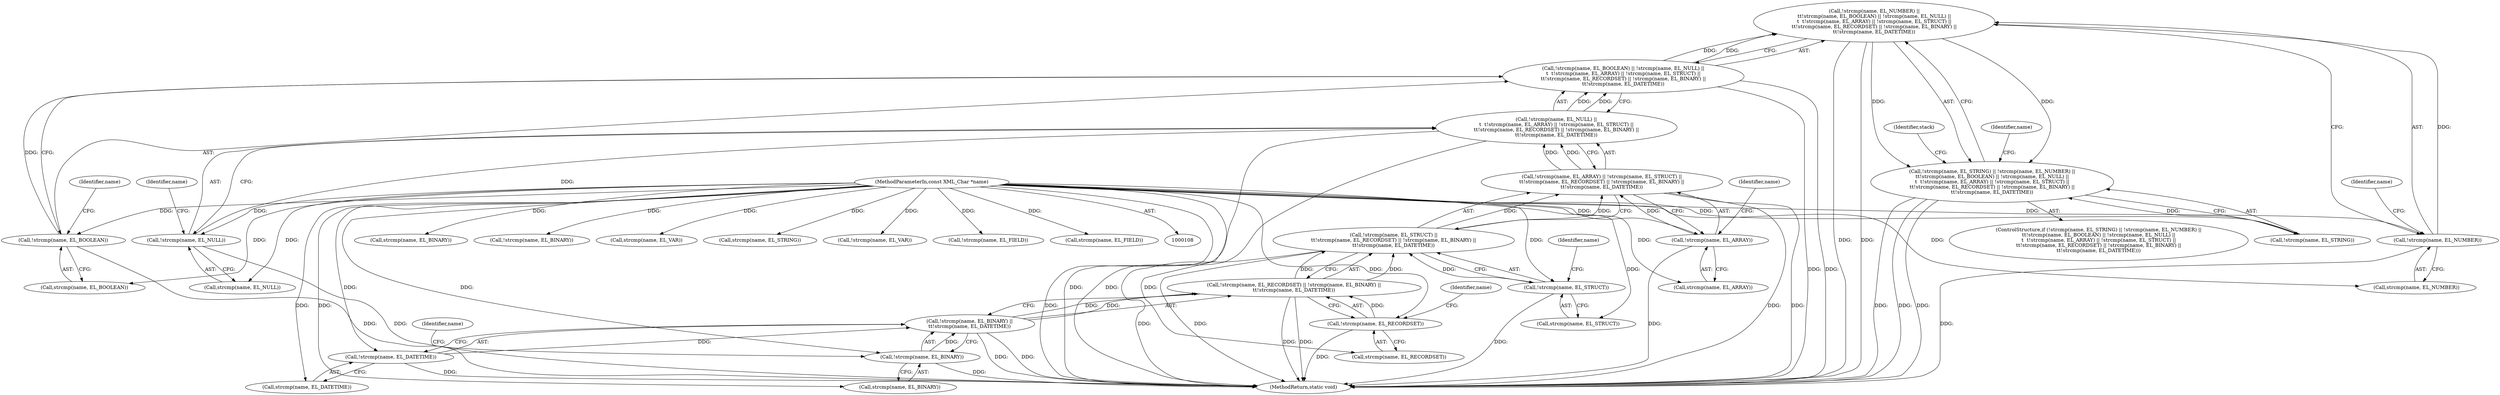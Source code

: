 digraph "0_php-src_a14fdb9746262549bbbb96abb87338bacd147e1b?w=1_0@API" {
"1000139" [label="(Call,!strcmp(name, EL_NUMBER) ||\n\t\t!strcmp(name, EL_BOOLEAN) || !strcmp(name, EL_NULL) ||\n\t  \t!strcmp(name, EL_ARRAY) || !strcmp(name, EL_STRUCT) ||\n\t\t!strcmp(name, EL_RECORDSET) || !strcmp(name, EL_BINARY) ||\n\t\t!strcmp(name, EL_DATETIME))"];
"1000140" [label="(Call,!strcmp(name, EL_NUMBER))"];
"1000110" [label="(MethodParameterIn,const XML_Char *name)"];
"1000144" [label="(Call,!strcmp(name, EL_BOOLEAN) || !strcmp(name, EL_NULL) ||\n\t  \t!strcmp(name, EL_ARRAY) || !strcmp(name, EL_STRUCT) ||\n\t\t!strcmp(name, EL_RECORDSET) || !strcmp(name, EL_BINARY) ||\n\t\t!strcmp(name, EL_DATETIME))"];
"1000145" [label="(Call,!strcmp(name, EL_BOOLEAN))"];
"1000149" [label="(Call,!strcmp(name, EL_NULL) ||\n\t  \t!strcmp(name, EL_ARRAY) || !strcmp(name, EL_STRUCT) ||\n\t\t!strcmp(name, EL_RECORDSET) || !strcmp(name, EL_BINARY) ||\n\t\t!strcmp(name, EL_DATETIME))"];
"1000150" [label="(Call,!strcmp(name, EL_NULL))"];
"1000154" [label="(Call,!strcmp(name, EL_ARRAY) || !strcmp(name, EL_STRUCT) ||\n\t\t!strcmp(name, EL_RECORDSET) || !strcmp(name, EL_BINARY) ||\n\t\t!strcmp(name, EL_DATETIME))"];
"1000155" [label="(Call,!strcmp(name, EL_ARRAY))"];
"1000159" [label="(Call,!strcmp(name, EL_STRUCT) ||\n\t\t!strcmp(name, EL_RECORDSET) || !strcmp(name, EL_BINARY) ||\n\t\t!strcmp(name, EL_DATETIME))"];
"1000160" [label="(Call,!strcmp(name, EL_STRUCT))"];
"1000164" [label="(Call,!strcmp(name, EL_RECORDSET) || !strcmp(name, EL_BINARY) ||\n\t\t!strcmp(name, EL_DATETIME))"];
"1000165" [label="(Call,!strcmp(name, EL_RECORDSET))"];
"1000169" [label="(Call,!strcmp(name, EL_BINARY) ||\n\t\t!strcmp(name, EL_DATETIME))"];
"1000170" [label="(Call,!strcmp(name, EL_BINARY))"];
"1000174" [label="(Call,!strcmp(name, EL_DATETIME))"];
"1000134" [label="(Call,!strcmp(name, EL_STRING) || !strcmp(name, EL_NUMBER) ||\n\t\t!strcmp(name, EL_BOOLEAN) || !strcmp(name, EL_NULL) ||\n\t  \t!strcmp(name, EL_ARRAY) || !strcmp(name, EL_STRUCT) ||\n\t\t!strcmp(name, EL_RECORDSET) || !strcmp(name, EL_BINARY) ||\n\t\t!strcmp(name, EL_DATETIME))"];
"1000150" [label="(Call,!strcmp(name, EL_NULL))"];
"1000171" [label="(Call,strcmp(name, EL_BINARY))"];
"1000141" [label="(Call,strcmp(name, EL_NUMBER))"];
"1000214" [label="(Call,strcmp(name, EL_BINARY))"];
"1000149" [label="(Call,!strcmp(name, EL_NULL) ||\n\t  \t!strcmp(name, EL_ARRAY) || !strcmp(name, EL_STRUCT) ||\n\t\t!strcmp(name, EL_RECORDSET) || !strcmp(name, EL_BINARY) ||\n\t\t!strcmp(name, EL_DATETIME))"];
"1000151" [label="(Call,strcmp(name, EL_NULL))"];
"1000176" [label="(Identifier,name)"];
"1000147" [label="(Identifier,name)"];
"1000146" [label="(Call,strcmp(name, EL_BOOLEAN))"];
"1000160" [label="(Call,!strcmp(name, EL_STRUCT))"];
"1000162" [label="(Identifier,name)"];
"1000167" [label="(Identifier,name)"];
"1000156" [label="(Call,strcmp(name, EL_ARRAY))"];
"1000213" [label="(Call,!strcmp(name, EL_BINARY))"];
"1000165" [label="(Call,!strcmp(name, EL_RECORDSET))"];
"1000550" [label="(Call,strcmp(name, EL_VAR))"];
"1000164" [label="(Call,!strcmp(name, EL_RECORDSET) || !strcmp(name, EL_BINARY) ||\n\t\t!strcmp(name, EL_DATETIME))"];
"1000152" [label="(Identifier,name)"];
"1000180" [label="(Identifier,stack)"];
"1000175" [label="(Call,strcmp(name, EL_DATETIME))"];
"1000551" [label="(Identifier,name)"];
"1000157" [label="(Identifier,name)"];
"1000139" [label="(Call,!strcmp(name, EL_NUMBER) ||\n\t\t!strcmp(name, EL_BOOLEAN) || !strcmp(name, EL_NULL) ||\n\t  \t!strcmp(name, EL_ARRAY) || !strcmp(name, EL_STRUCT) ||\n\t\t!strcmp(name, EL_RECORDSET) || !strcmp(name, EL_BINARY) ||\n\t\t!strcmp(name, EL_DATETIME))"];
"1000159" [label="(Call,!strcmp(name, EL_STRUCT) ||\n\t\t!strcmp(name, EL_RECORDSET) || !strcmp(name, EL_BINARY) ||\n\t\t!strcmp(name, EL_DATETIME))"];
"1000170" [label="(Call,!strcmp(name, EL_BINARY))"];
"1000161" [label="(Call,strcmp(name, EL_STRUCT))"];
"1000174" [label="(Call,!strcmp(name, EL_DATETIME))"];
"1000136" [label="(Call,strcmp(name, EL_STRING))"];
"1000166" [label="(Call,strcmp(name, EL_RECORDSET))"];
"1000586" [label="(MethodReturn,static void)"];
"1000155" [label="(Call,!strcmp(name, EL_ARRAY))"];
"1000549" [label="(Call,!strcmp(name, EL_VAR))"];
"1000133" [label="(ControlStructure,if (!strcmp(name, EL_STRING) || !strcmp(name, EL_NUMBER) ||\n\t\t!strcmp(name, EL_BOOLEAN) || !strcmp(name, EL_NULL) ||\n\t  \t!strcmp(name, EL_ARRAY) || !strcmp(name, EL_STRUCT) ||\n\t\t!strcmp(name, EL_RECORDSET) || !strcmp(name, EL_BINARY) ||\n\t\t!strcmp(name, EL_DATETIME)))"];
"1000134" [label="(Call,!strcmp(name, EL_STRING) || !strcmp(name, EL_NUMBER) ||\n\t\t!strcmp(name, EL_BOOLEAN) || !strcmp(name, EL_NULL) ||\n\t  \t!strcmp(name, EL_ARRAY) || !strcmp(name, EL_STRUCT) ||\n\t\t!strcmp(name, EL_RECORDSET) || !strcmp(name, EL_BINARY) ||\n\t\t!strcmp(name, EL_DATETIME))"];
"1000568" [label="(Call,!strcmp(name, EL_FIELD))"];
"1000145" [label="(Call,!strcmp(name, EL_BOOLEAN))"];
"1000140" [label="(Call,!strcmp(name, EL_NUMBER))"];
"1000154" [label="(Call,!strcmp(name, EL_ARRAY) || !strcmp(name, EL_STRUCT) ||\n\t\t!strcmp(name, EL_RECORDSET) || !strcmp(name, EL_BINARY) ||\n\t\t!strcmp(name, EL_DATETIME))"];
"1000169" [label="(Call,!strcmp(name, EL_BINARY) ||\n\t\t!strcmp(name, EL_DATETIME))"];
"1000172" [label="(Identifier,name)"];
"1000135" [label="(Call,!strcmp(name, EL_STRING))"];
"1000569" [label="(Call,strcmp(name, EL_FIELD))"];
"1000144" [label="(Call,!strcmp(name, EL_BOOLEAN) || !strcmp(name, EL_NULL) ||\n\t  \t!strcmp(name, EL_ARRAY) || !strcmp(name, EL_STRUCT) ||\n\t\t!strcmp(name, EL_RECORDSET) || !strcmp(name, EL_BINARY) ||\n\t\t!strcmp(name, EL_DATETIME))"];
"1000110" [label="(MethodParameterIn,const XML_Char *name)"];
"1000139" -> "1000134"  [label="AST: "];
"1000139" -> "1000140"  [label="CFG: "];
"1000139" -> "1000144"  [label="CFG: "];
"1000140" -> "1000139"  [label="AST: "];
"1000144" -> "1000139"  [label="AST: "];
"1000134" -> "1000139"  [label="CFG: "];
"1000139" -> "1000586"  [label="DDG: "];
"1000139" -> "1000586"  [label="DDG: "];
"1000139" -> "1000134"  [label="DDG: "];
"1000139" -> "1000134"  [label="DDG: "];
"1000140" -> "1000139"  [label="DDG: "];
"1000144" -> "1000139"  [label="DDG: "];
"1000144" -> "1000139"  [label="DDG: "];
"1000140" -> "1000141"  [label="CFG: "];
"1000141" -> "1000140"  [label="AST: "];
"1000147" -> "1000140"  [label="CFG: "];
"1000140" -> "1000586"  [label="DDG: "];
"1000110" -> "1000140"  [label="DDG: "];
"1000110" -> "1000108"  [label="AST: "];
"1000110" -> "1000586"  [label="DDG: "];
"1000110" -> "1000135"  [label="DDG: "];
"1000110" -> "1000136"  [label="DDG: "];
"1000110" -> "1000141"  [label="DDG: "];
"1000110" -> "1000145"  [label="DDG: "];
"1000110" -> "1000146"  [label="DDG: "];
"1000110" -> "1000150"  [label="DDG: "];
"1000110" -> "1000151"  [label="DDG: "];
"1000110" -> "1000155"  [label="DDG: "];
"1000110" -> "1000156"  [label="DDG: "];
"1000110" -> "1000160"  [label="DDG: "];
"1000110" -> "1000161"  [label="DDG: "];
"1000110" -> "1000165"  [label="DDG: "];
"1000110" -> "1000166"  [label="DDG: "];
"1000110" -> "1000170"  [label="DDG: "];
"1000110" -> "1000171"  [label="DDG: "];
"1000110" -> "1000174"  [label="DDG: "];
"1000110" -> "1000175"  [label="DDG: "];
"1000110" -> "1000213"  [label="DDG: "];
"1000110" -> "1000214"  [label="DDG: "];
"1000110" -> "1000549"  [label="DDG: "];
"1000110" -> "1000550"  [label="DDG: "];
"1000110" -> "1000568"  [label="DDG: "];
"1000110" -> "1000569"  [label="DDG: "];
"1000144" -> "1000145"  [label="CFG: "];
"1000144" -> "1000149"  [label="CFG: "];
"1000145" -> "1000144"  [label="AST: "];
"1000149" -> "1000144"  [label="AST: "];
"1000144" -> "1000586"  [label="DDG: "];
"1000144" -> "1000586"  [label="DDG: "];
"1000145" -> "1000144"  [label="DDG: "];
"1000149" -> "1000144"  [label="DDG: "];
"1000149" -> "1000144"  [label="DDG: "];
"1000145" -> "1000146"  [label="CFG: "];
"1000146" -> "1000145"  [label="AST: "];
"1000152" -> "1000145"  [label="CFG: "];
"1000145" -> "1000586"  [label="DDG: "];
"1000149" -> "1000150"  [label="CFG: "];
"1000149" -> "1000154"  [label="CFG: "];
"1000150" -> "1000149"  [label="AST: "];
"1000154" -> "1000149"  [label="AST: "];
"1000149" -> "1000586"  [label="DDG: "];
"1000149" -> "1000586"  [label="DDG: "];
"1000150" -> "1000149"  [label="DDG: "];
"1000154" -> "1000149"  [label="DDG: "];
"1000154" -> "1000149"  [label="DDG: "];
"1000150" -> "1000151"  [label="CFG: "];
"1000151" -> "1000150"  [label="AST: "];
"1000157" -> "1000150"  [label="CFG: "];
"1000150" -> "1000586"  [label="DDG: "];
"1000154" -> "1000155"  [label="CFG: "];
"1000154" -> "1000159"  [label="CFG: "];
"1000155" -> "1000154"  [label="AST: "];
"1000159" -> "1000154"  [label="AST: "];
"1000154" -> "1000586"  [label="DDG: "];
"1000154" -> "1000586"  [label="DDG: "];
"1000155" -> "1000154"  [label="DDG: "];
"1000159" -> "1000154"  [label="DDG: "];
"1000159" -> "1000154"  [label="DDG: "];
"1000155" -> "1000156"  [label="CFG: "];
"1000156" -> "1000155"  [label="AST: "];
"1000162" -> "1000155"  [label="CFG: "];
"1000155" -> "1000586"  [label="DDG: "];
"1000159" -> "1000160"  [label="CFG: "];
"1000159" -> "1000164"  [label="CFG: "];
"1000160" -> "1000159"  [label="AST: "];
"1000164" -> "1000159"  [label="AST: "];
"1000159" -> "1000586"  [label="DDG: "];
"1000159" -> "1000586"  [label="DDG: "];
"1000160" -> "1000159"  [label="DDG: "];
"1000164" -> "1000159"  [label="DDG: "];
"1000164" -> "1000159"  [label="DDG: "];
"1000160" -> "1000161"  [label="CFG: "];
"1000161" -> "1000160"  [label="AST: "];
"1000167" -> "1000160"  [label="CFG: "];
"1000160" -> "1000586"  [label="DDG: "];
"1000164" -> "1000165"  [label="CFG: "];
"1000164" -> "1000169"  [label="CFG: "];
"1000165" -> "1000164"  [label="AST: "];
"1000169" -> "1000164"  [label="AST: "];
"1000164" -> "1000586"  [label="DDG: "];
"1000164" -> "1000586"  [label="DDG: "];
"1000165" -> "1000164"  [label="DDG: "];
"1000169" -> "1000164"  [label="DDG: "];
"1000169" -> "1000164"  [label="DDG: "];
"1000165" -> "1000166"  [label="CFG: "];
"1000166" -> "1000165"  [label="AST: "];
"1000172" -> "1000165"  [label="CFG: "];
"1000165" -> "1000586"  [label="DDG: "];
"1000169" -> "1000170"  [label="CFG: "];
"1000169" -> "1000174"  [label="CFG: "];
"1000170" -> "1000169"  [label="AST: "];
"1000174" -> "1000169"  [label="AST: "];
"1000169" -> "1000586"  [label="DDG: "];
"1000169" -> "1000586"  [label="DDG: "];
"1000170" -> "1000169"  [label="DDG: "];
"1000174" -> "1000169"  [label="DDG: "];
"1000170" -> "1000171"  [label="CFG: "];
"1000171" -> "1000170"  [label="AST: "];
"1000176" -> "1000170"  [label="CFG: "];
"1000170" -> "1000586"  [label="DDG: "];
"1000174" -> "1000175"  [label="CFG: "];
"1000175" -> "1000174"  [label="AST: "];
"1000174" -> "1000586"  [label="DDG: "];
"1000134" -> "1000133"  [label="AST: "];
"1000134" -> "1000135"  [label="CFG: "];
"1000135" -> "1000134"  [label="AST: "];
"1000180" -> "1000134"  [label="CFG: "];
"1000551" -> "1000134"  [label="CFG: "];
"1000134" -> "1000586"  [label="DDG: "];
"1000134" -> "1000586"  [label="DDG: "];
"1000134" -> "1000586"  [label="DDG: "];
"1000135" -> "1000134"  [label="DDG: "];
}
